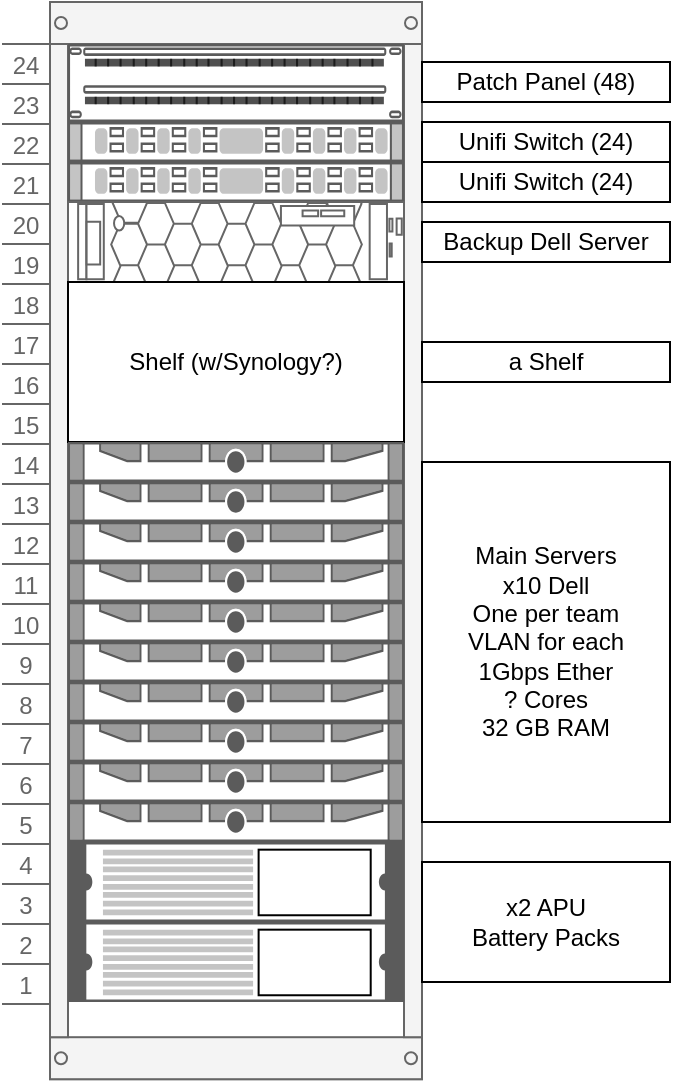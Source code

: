 <mxfile version="16.1.2" type="github">
  <diagram id="YrwHNUSA4oLnZc_JTOxu" name="Page-1">
    <mxGraphModel dx="649" dy="929" grid="1" gridSize="10" guides="1" tooltips="1" connect="1" arrows="1" fold="1" page="1" pageScale="1" pageWidth="850" pageHeight="1100" math="0" shadow="0">
      <root>
        <mxCell id="0" />
        <mxCell id="1" parent="0" />
        <mxCell id="3BZx2GMPJeDNM4V_dKzT-88" value="" style="strokeColor=#666666;html=1;verticalLabelPosition=bottom;labelBackgroundColor=#ffffff;verticalAlign=top;outlineConnect=0;shadow=0;dashed=0;shape=mxgraph.rackGeneral.container;fillColor2=#f4f4f4;container=1;collapsible=0;childLayout=rack;allowGaps=1;marginLeft=33;marginRight=9;marginTop=21;marginBottom=22;textColor=#666666;numDisp=ascend;" vertex="1" parent="1">
          <mxGeometry x="256" y="280" width="210" height="538.6" as="geometry" />
        </mxCell>
        <mxCell id="3BZx2GMPJeDNM4V_dKzT-90" value="" style="strokeColor=#666666;html=1;labelPosition=right;align=left;spacingLeft=15;shadow=0;dashed=0;outlineConnect=0;shape=mxgraph.rack.general.cat5e_enhanced_patch_panel_48_ports;" vertex="1" parent="3BZx2GMPJeDNM4V_dKzT-88">
          <mxGeometry x="33" y="21" width="168" height="39" as="geometry" />
        </mxCell>
        <mxCell id="3BZx2GMPJeDNM4V_dKzT-104" value="" style="shape=mxgraph.rack.cisco.cisco_nexus_3016_switch;html=1;labelPosition=right;align=left;spacingLeft=15;dashed=0;shadow=0;fillColor=#ffffff;" vertex="1" parent="3BZx2GMPJeDNM4V_dKzT-88">
          <mxGeometry x="33" y="60" width="168" height="20" as="geometry" />
        </mxCell>
        <mxCell id="3BZx2GMPJeDNM4V_dKzT-105" value="" style="shape=mxgraph.rack.cisco.cisco_nexus_3016_switch;html=1;labelPosition=right;align=left;spacingLeft=15;dashed=0;shadow=0;fillColor=#ffffff;" vertex="1" parent="3BZx2GMPJeDNM4V_dKzT-88">
          <mxGeometry x="33" y="80" width="168" height="20" as="geometry" />
        </mxCell>
        <mxCell id="3BZx2GMPJeDNM4V_dKzT-103" value="" style="strokeColor=#666666;html=1;labelPosition=right;align=left;spacingLeft=15;shadow=0;dashed=0;outlineConnect=0;shape=mxgraph.rack.dell.poweredge_r740xd;" vertex="1" parent="3BZx2GMPJeDNM4V_dKzT-88">
          <mxGeometry x="33" y="100" width="168" height="40" as="geometry" />
        </mxCell>
        <mxCell id="3BZx2GMPJeDNM4V_dKzT-107" value="Shelf (w/Synology?)" style="text;html=1;strokeColor=default;fillColor=none;align=center;verticalAlign=middle;whiteSpace=wrap;rounded=0;" vertex="1" parent="3BZx2GMPJeDNM4V_dKzT-88">
          <mxGeometry x="33" y="140" width="168" height="80" as="geometry" />
        </mxCell>
        <mxCell id="3BZx2GMPJeDNM4V_dKzT-99" value="" style="strokeColor=#666666;html=1;labelPosition=right;align=left;spacingLeft=15;shadow=0;dashed=0;outlineConnect=0;shape=mxgraph.rack.dell.poweredge_630;" vertex="1" parent="3BZx2GMPJeDNM4V_dKzT-88">
          <mxGeometry x="33" y="220" width="168" height="20" as="geometry" />
        </mxCell>
        <mxCell id="3BZx2GMPJeDNM4V_dKzT-91" value="" style="shape=mxgraph.rack.apc.apc_smart_ups_1000-3000_va_2u;html=1;labelPosition=right;align=left;spacingLeft=15;dashed=0;shadow=0;fillColor=#ffffff;" vertex="1" parent="3BZx2GMPJeDNM4V_dKzT-88">
          <mxGeometry x="33" y="460" width="168" height="40" as="geometry" />
        </mxCell>
        <mxCell id="3BZx2GMPJeDNM4V_dKzT-92" value="" style="shape=mxgraph.rack.apc.apc_smart_ups_1000-3000_va_2u;html=1;labelPosition=right;align=left;spacingLeft=15;dashed=0;shadow=0;fillColor=#ffffff;" vertex="1" parent="3BZx2GMPJeDNM4V_dKzT-88">
          <mxGeometry x="33" y="420" width="168" height="40" as="geometry" />
        </mxCell>
        <mxCell id="3BZx2GMPJeDNM4V_dKzT-93" value="" style="strokeColor=#666666;html=1;labelPosition=right;align=left;spacingLeft=15;shadow=0;dashed=0;outlineConnect=0;shape=mxgraph.rack.dell.poweredge_630;" vertex="1" parent="3BZx2GMPJeDNM4V_dKzT-88">
          <mxGeometry x="33" y="400" width="168" height="20" as="geometry" />
        </mxCell>
        <mxCell id="3BZx2GMPJeDNM4V_dKzT-94" value="" style="strokeColor=#666666;html=1;labelPosition=right;align=left;spacingLeft=15;shadow=0;dashed=0;outlineConnect=0;shape=mxgraph.rack.dell.poweredge_630;" vertex="1" parent="3BZx2GMPJeDNM4V_dKzT-88">
          <mxGeometry x="33" y="380" width="168" height="20" as="geometry" />
        </mxCell>
        <mxCell id="3BZx2GMPJeDNM4V_dKzT-95" value="" style="strokeColor=#666666;html=1;labelPosition=right;align=left;spacingLeft=15;shadow=0;dashed=0;outlineConnect=0;shape=mxgraph.rack.dell.poweredge_630;" vertex="1" parent="3BZx2GMPJeDNM4V_dKzT-88">
          <mxGeometry x="33" y="360" width="168" height="20" as="geometry" />
        </mxCell>
        <mxCell id="3BZx2GMPJeDNM4V_dKzT-96" value="" style="strokeColor=#666666;html=1;labelPosition=right;align=left;spacingLeft=15;shadow=0;dashed=0;outlineConnect=0;shape=mxgraph.rack.dell.poweredge_630;" vertex="1" parent="3BZx2GMPJeDNM4V_dKzT-88">
          <mxGeometry x="33" y="340" width="168" height="20" as="geometry" />
        </mxCell>
        <mxCell id="3BZx2GMPJeDNM4V_dKzT-97" value="" style="strokeColor=#666666;html=1;labelPosition=right;align=left;spacingLeft=15;shadow=0;dashed=0;outlineConnect=0;shape=mxgraph.rack.dell.poweredge_630;" vertex="1" parent="3BZx2GMPJeDNM4V_dKzT-88">
          <mxGeometry x="33" y="320" width="168" height="20" as="geometry" />
        </mxCell>
        <mxCell id="3BZx2GMPJeDNM4V_dKzT-98" value="" style="strokeColor=#666666;html=1;labelPosition=right;align=left;spacingLeft=15;shadow=0;dashed=0;outlineConnect=0;shape=mxgraph.rack.dell.poweredge_630;" vertex="1" parent="3BZx2GMPJeDNM4V_dKzT-88">
          <mxGeometry x="33" y="300" width="168" height="20" as="geometry" />
        </mxCell>
        <mxCell id="3BZx2GMPJeDNM4V_dKzT-102" value="" style="strokeColor=#666666;html=1;labelPosition=right;align=left;spacingLeft=15;shadow=0;dashed=0;outlineConnect=0;shape=mxgraph.rack.dell.poweredge_630;" vertex="1" parent="3BZx2GMPJeDNM4V_dKzT-88">
          <mxGeometry x="33" y="280" width="168" height="20" as="geometry" />
        </mxCell>
        <mxCell id="3BZx2GMPJeDNM4V_dKzT-101" value="" style="strokeColor=#666666;html=1;labelPosition=right;align=left;spacingLeft=15;shadow=0;dashed=0;outlineConnect=0;shape=mxgraph.rack.dell.poweredge_630;" vertex="1" parent="3BZx2GMPJeDNM4V_dKzT-88">
          <mxGeometry x="33" y="260" width="168" height="20" as="geometry" />
        </mxCell>
        <mxCell id="3BZx2GMPJeDNM4V_dKzT-100" value="" style="strokeColor=#666666;html=1;labelPosition=right;align=left;spacingLeft=15;shadow=0;dashed=0;outlineConnect=0;shape=mxgraph.rack.dell.poweredge_630;" vertex="1" parent="3BZx2GMPJeDNM4V_dKzT-88">
          <mxGeometry x="33" y="240" width="168" height="20" as="geometry" />
        </mxCell>
        <mxCell id="3BZx2GMPJeDNM4V_dKzT-108" value="Patch Panel (48)" style="rounded=0;whiteSpace=wrap;html=1;strokeColor=default;strokeWidth=1;" vertex="1" parent="1">
          <mxGeometry x="466" y="310" width="124" height="20" as="geometry" />
        </mxCell>
        <mxCell id="3BZx2GMPJeDNM4V_dKzT-109" value="Unifi Switch (24)" style="rounded=0;whiteSpace=wrap;html=1;strokeColor=default;strokeWidth=1;" vertex="1" parent="1">
          <mxGeometry x="466" y="340" width="124" height="20" as="geometry" />
        </mxCell>
        <mxCell id="3BZx2GMPJeDNM4V_dKzT-110" value="Unifi Switch (24)" style="rounded=0;whiteSpace=wrap;html=1;strokeColor=default;strokeWidth=1;" vertex="1" parent="1">
          <mxGeometry x="466" y="360" width="124" height="20" as="geometry" />
        </mxCell>
        <mxCell id="3BZx2GMPJeDNM4V_dKzT-111" value="Backup Dell Server" style="rounded=0;whiteSpace=wrap;html=1;strokeColor=default;strokeWidth=1;" vertex="1" parent="1">
          <mxGeometry x="466" y="390" width="124" height="20" as="geometry" />
        </mxCell>
        <mxCell id="3BZx2GMPJeDNM4V_dKzT-112" value="a Shelf" style="rounded=0;whiteSpace=wrap;html=1;strokeColor=default;strokeWidth=1;" vertex="1" parent="1">
          <mxGeometry x="466" y="450" width="124" height="20" as="geometry" />
        </mxCell>
        <mxCell id="3BZx2GMPJeDNM4V_dKzT-113" value="Main Servers&lt;br&gt;x10 Dell&lt;br&gt;One per team&lt;br&gt;VLAN for each&lt;br&gt;1Gbps Ether&lt;br&gt;? Cores&lt;br&gt;32 GB RAM" style="rounded=0;whiteSpace=wrap;html=1;strokeColor=default;strokeWidth=1;" vertex="1" parent="1">
          <mxGeometry x="466" y="510" width="124" height="180" as="geometry" />
        </mxCell>
        <mxCell id="3BZx2GMPJeDNM4V_dKzT-114" value="x2 APU&lt;br&gt;Battery Packs" style="rounded=0;whiteSpace=wrap;html=1;strokeColor=default;strokeWidth=1;" vertex="1" parent="1">
          <mxGeometry x="466" y="710" width="124" height="60" as="geometry" />
        </mxCell>
      </root>
    </mxGraphModel>
  </diagram>
</mxfile>

